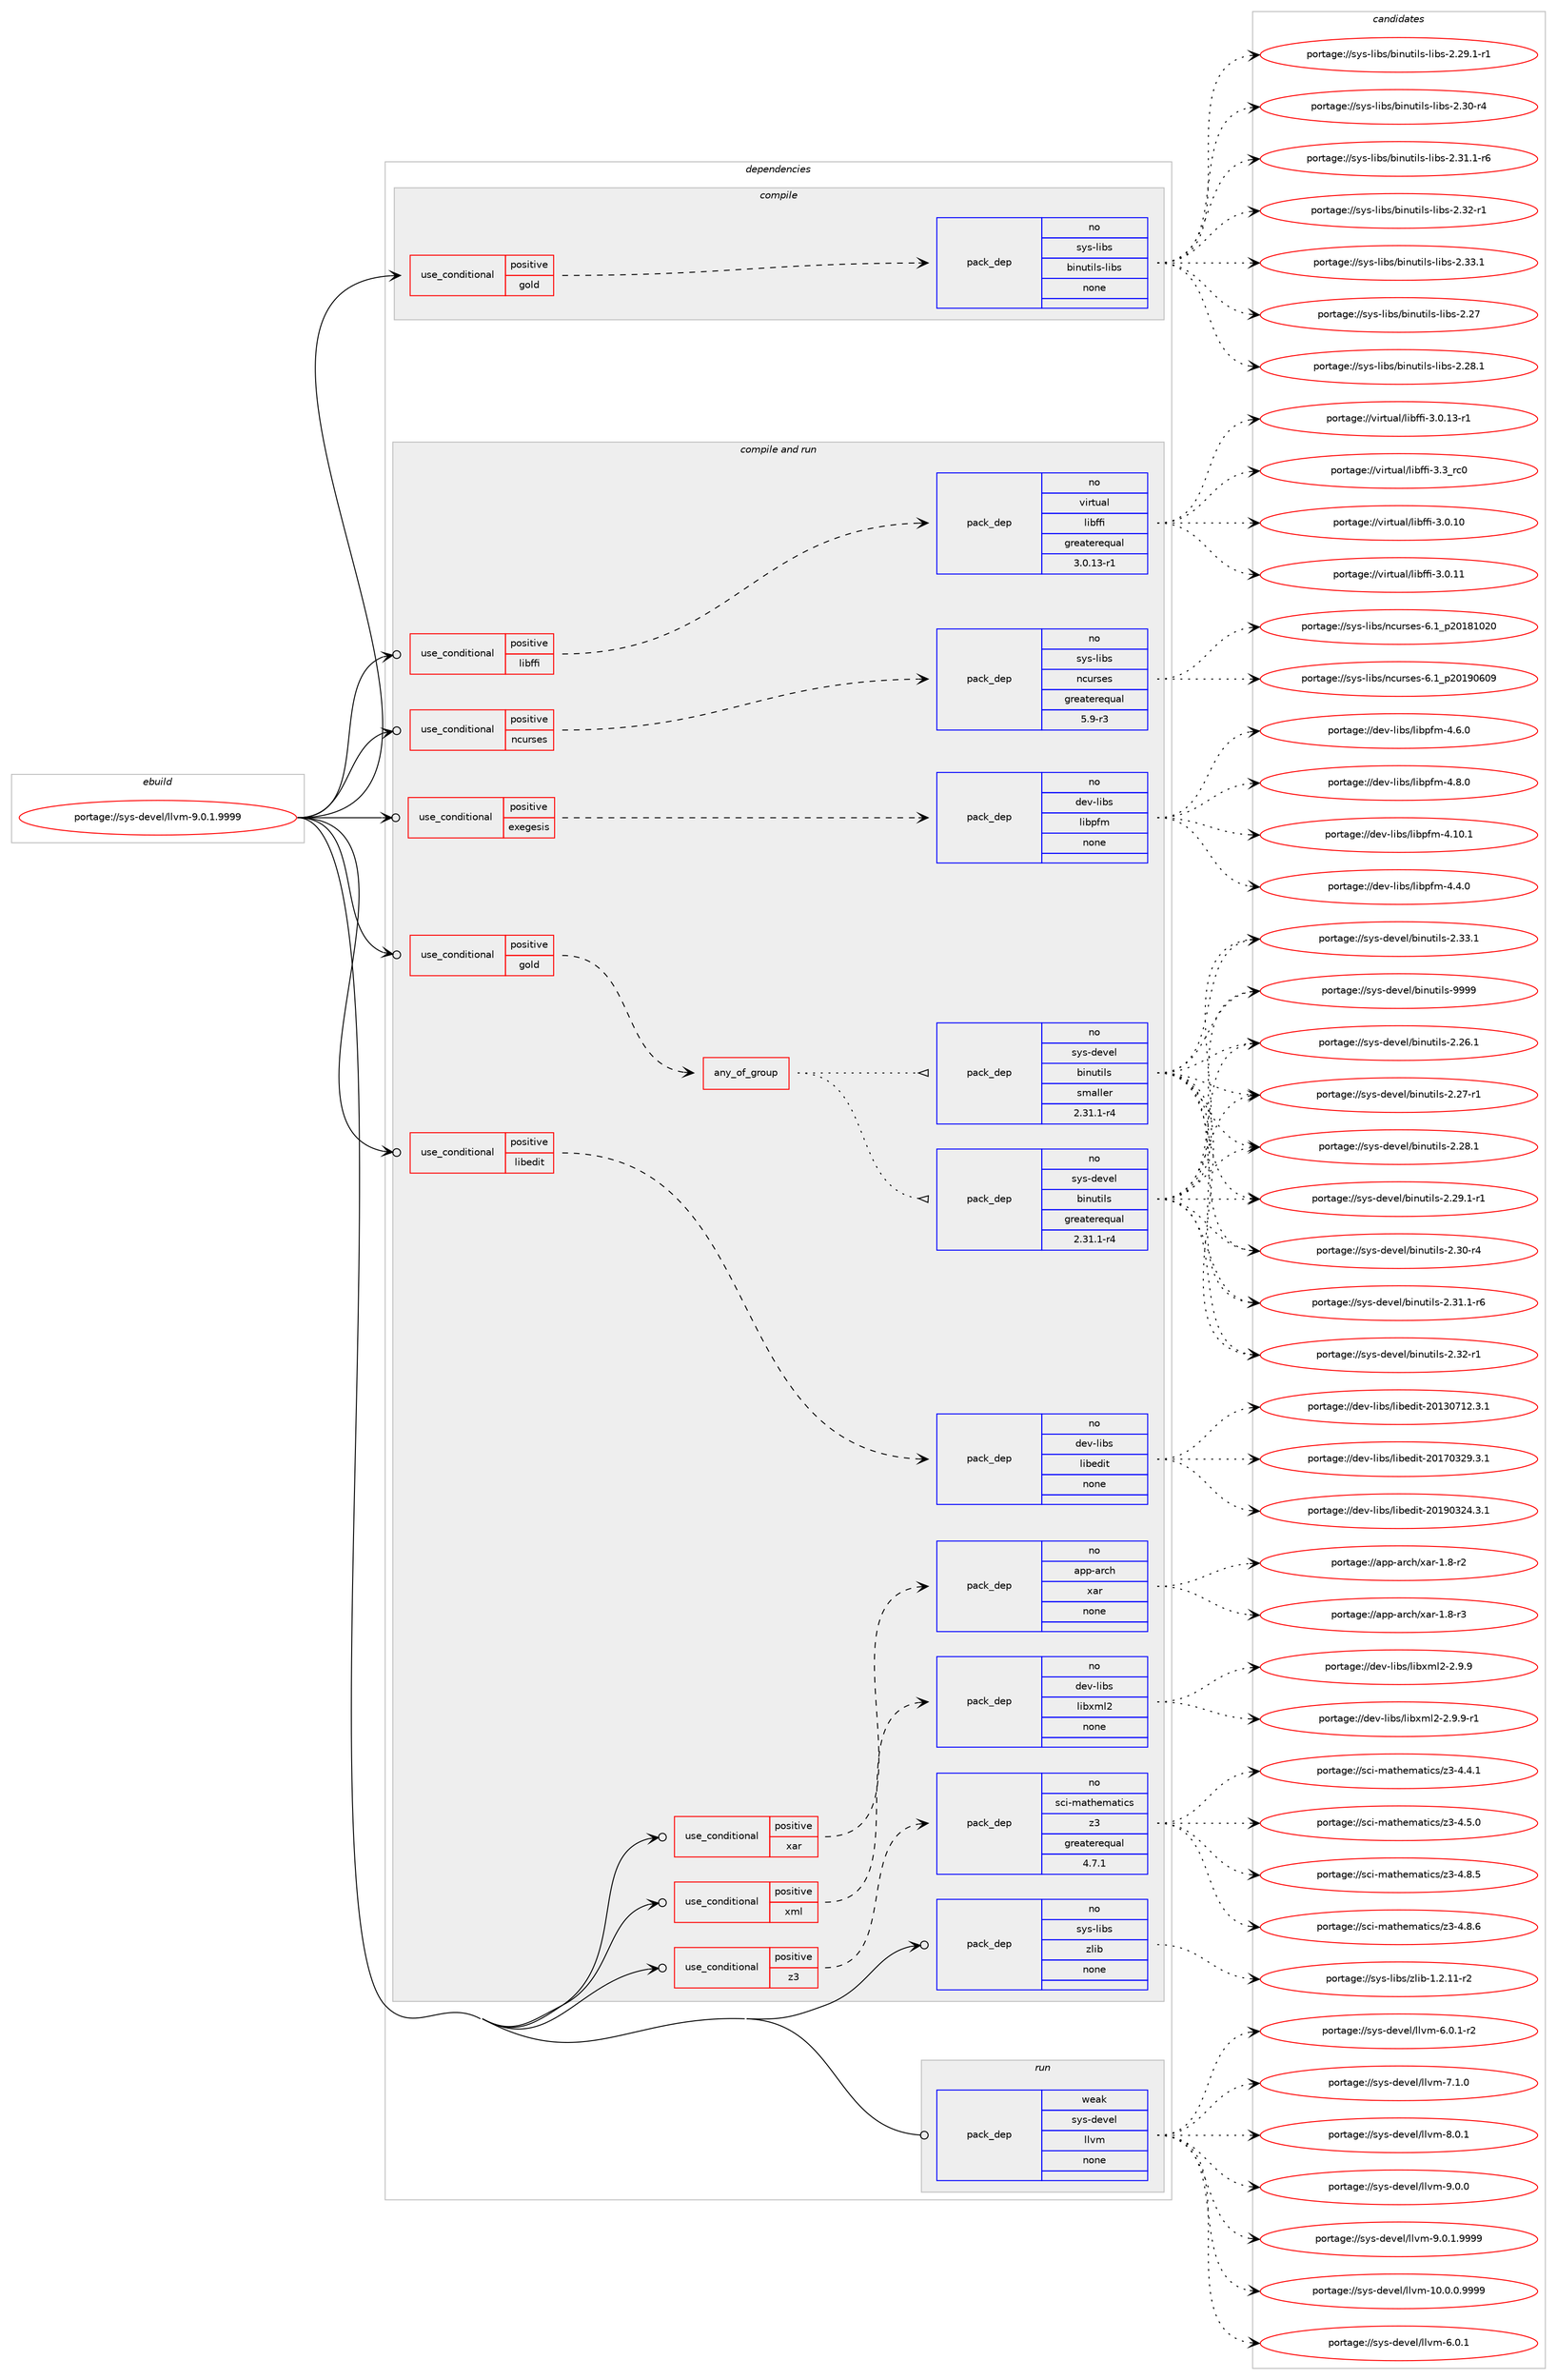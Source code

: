 digraph prolog {

# *************
# Graph options
# *************

newrank=true;
concentrate=true;
compound=true;
graph [rankdir=LR,fontname=Helvetica,fontsize=10,ranksep=1.5];#, ranksep=2.5, nodesep=0.2];
edge  [arrowhead=vee];
node  [fontname=Helvetica,fontsize=10];

# **********
# The ebuild
# **********

subgraph cluster_leftcol {
color=gray;
rank=same;
label=<<i>ebuild</i>>;
id [label="portage://sys-devel/llvm-9.0.1.9999", color=red, width=4, href="../sys-devel/llvm-9.0.1.9999.svg"];
}

# ****************
# The dependencies
# ****************

subgraph cluster_midcol {
color=gray;
label=<<i>dependencies</i>>;
subgraph cluster_compile {
fillcolor="#eeeeee";
style=filled;
label=<<i>compile</i>>;
subgraph cond102644 {
dependency424009 [label=<<TABLE BORDER="0" CELLBORDER="1" CELLSPACING="0" CELLPADDING="4"><TR><TD ROWSPAN="3" CELLPADDING="10">use_conditional</TD></TR><TR><TD>positive</TD></TR><TR><TD>gold</TD></TR></TABLE>>, shape=none, color=red];
subgraph pack314281 {
dependency424010 [label=<<TABLE BORDER="0" CELLBORDER="1" CELLSPACING="0" CELLPADDING="4" WIDTH="220"><TR><TD ROWSPAN="6" CELLPADDING="30">pack_dep</TD></TR><TR><TD WIDTH="110">no</TD></TR><TR><TD>sys-libs</TD></TR><TR><TD>binutils-libs</TD></TR><TR><TD>none</TD></TR><TR><TD></TD></TR></TABLE>>, shape=none, color=blue];
}
dependency424009:e -> dependency424010:w [weight=20,style="dashed",arrowhead="vee"];
}
id:e -> dependency424009:w [weight=20,style="solid",arrowhead="vee"];
}
subgraph cluster_compileandrun {
fillcolor="#eeeeee";
style=filled;
label=<<i>compile and run</i>>;
subgraph cond102645 {
dependency424011 [label=<<TABLE BORDER="0" CELLBORDER="1" CELLSPACING="0" CELLPADDING="4"><TR><TD ROWSPAN="3" CELLPADDING="10">use_conditional</TD></TR><TR><TD>positive</TD></TR><TR><TD>exegesis</TD></TR></TABLE>>, shape=none, color=red];
subgraph pack314282 {
dependency424012 [label=<<TABLE BORDER="0" CELLBORDER="1" CELLSPACING="0" CELLPADDING="4" WIDTH="220"><TR><TD ROWSPAN="6" CELLPADDING="30">pack_dep</TD></TR><TR><TD WIDTH="110">no</TD></TR><TR><TD>dev-libs</TD></TR><TR><TD>libpfm</TD></TR><TR><TD>none</TD></TR><TR><TD></TD></TR></TABLE>>, shape=none, color=blue];
}
dependency424011:e -> dependency424012:w [weight=20,style="dashed",arrowhead="vee"];
}
id:e -> dependency424011:w [weight=20,style="solid",arrowhead="odotvee"];
subgraph cond102646 {
dependency424013 [label=<<TABLE BORDER="0" CELLBORDER="1" CELLSPACING="0" CELLPADDING="4"><TR><TD ROWSPAN="3" CELLPADDING="10">use_conditional</TD></TR><TR><TD>positive</TD></TR><TR><TD>gold</TD></TR></TABLE>>, shape=none, color=red];
subgraph any6849 {
dependency424014 [label=<<TABLE BORDER="0" CELLBORDER="1" CELLSPACING="0" CELLPADDING="4"><TR><TD CELLPADDING="10">any_of_group</TD></TR></TABLE>>, shape=none, color=red];subgraph pack314283 {
dependency424015 [label=<<TABLE BORDER="0" CELLBORDER="1" CELLSPACING="0" CELLPADDING="4" WIDTH="220"><TR><TD ROWSPAN="6" CELLPADDING="30">pack_dep</TD></TR><TR><TD WIDTH="110">no</TD></TR><TR><TD>sys-devel</TD></TR><TR><TD>binutils</TD></TR><TR><TD>greaterequal</TD></TR><TR><TD>2.31.1-r4</TD></TR></TABLE>>, shape=none, color=blue];
}
dependency424014:e -> dependency424015:w [weight=20,style="dotted",arrowhead="oinv"];
subgraph pack314284 {
dependency424016 [label=<<TABLE BORDER="0" CELLBORDER="1" CELLSPACING="0" CELLPADDING="4" WIDTH="220"><TR><TD ROWSPAN="6" CELLPADDING="30">pack_dep</TD></TR><TR><TD WIDTH="110">no</TD></TR><TR><TD>sys-devel</TD></TR><TR><TD>binutils</TD></TR><TR><TD>smaller</TD></TR><TR><TD>2.31.1-r4</TD></TR></TABLE>>, shape=none, color=blue];
}
dependency424014:e -> dependency424016:w [weight=20,style="dotted",arrowhead="oinv"];
}
dependency424013:e -> dependency424014:w [weight=20,style="dashed",arrowhead="vee"];
}
id:e -> dependency424013:w [weight=20,style="solid",arrowhead="odotvee"];
subgraph cond102647 {
dependency424017 [label=<<TABLE BORDER="0" CELLBORDER="1" CELLSPACING="0" CELLPADDING="4"><TR><TD ROWSPAN="3" CELLPADDING="10">use_conditional</TD></TR><TR><TD>positive</TD></TR><TR><TD>libedit</TD></TR></TABLE>>, shape=none, color=red];
subgraph pack314285 {
dependency424018 [label=<<TABLE BORDER="0" CELLBORDER="1" CELLSPACING="0" CELLPADDING="4" WIDTH="220"><TR><TD ROWSPAN="6" CELLPADDING="30">pack_dep</TD></TR><TR><TD WIDTH="110">no</TD></TR><TR><TD>dev-libs</TD></TR><TR><TD>libedit</TD></TR><TR><TD>none</TD></TR><TR><TD></TD></TR></TABLE>>, shape=none, color=blue];
}
dependency424017:e -> dependency424018:w [weight=20,style="dashed",arrowhead="vee"];
}
id:e -> dependency424017:w [weight=20,style="solid",arrowhead="odotvee"];
subgraph cond102648 {
dependency424019 [label=<<TABLE BORDER="0" CELLBORDER="1" CELLSPACING="0" CELLPADDING="4"><TR><TD ROWSPAN="3" CELLPADDING="10">use_conditional</TD></TR><TR><TD>positive</TD></TR><TR><TD>libffi</TD></TR></TABLE>>, shape=none, color=red];
subgraph pack314286 {
dependency424020 [label=<<TABLE BORDER="0" CELLBORDER="1" CELLSPACING="0" CELLPADDING="4" WIDTH="220"><TR><TD ROWSPAN="6" CELLPADDING="30">pack_dep</TD></TR><TR><TD WIDTH="110">no</TD></TR><TR><TD>virtual</TD></TR><TR><TD>libffi</TD></TR><TR><TD>greaterequal</TD></TR><TR><TD>3.0.13-r1</TD></TR></TABLE>>, shape=none, color=blue];
}
dependency424019:e -> dependency424020:w [weight=20,style="dashed",arrowhead="vee"];
}
id:e -> dependency424019:w [weight=20,style="solid",arrowhead="odotvee"];
subgraph cond102649 {
dependency424021 [label=<<TABLE BORDER="0" CELLBORDER="1" CELLSPACING="0" CELLPADDING="4"><TR><TD ROWSPAN="3" CELLPADDING="10">use_conditional</TD></TR><TR><TD>positive</TD></TR><TR><TD>ncurses</TD></TR></TABLE>>, shape=none, color=red];
subgraph pack314287 {
dependency424022 [label=<<TABLE BORDER="0" CELLBORDER="1" CELLSPACING="0" CELLPADDING="4" WIDTH="220"><TR><TD ROWSPAN="6" CELLPADDING="30">pack_dep</TD></TR><TR><TD WIDTH="110">no</TD></TR><TR><TD>sys-libs</TD></TR><TR><TD>ncurses</TD></TR><TR><TD>greaterequal</TD></TR><TR><TD>5.9-r3</TD></TR></TABLE>>, shape=none, color=blue];
}
dependency424021:e -> dependency424022:w [weight=20,style="dashed",arrowhead="vee"];
}
id:e -> dependency424021:w [weight=20,style="solid",arrowhead="odotvee"];
subgraph cond102650 {
dependency424023 [label=<<TABLE BORDER="0" CELLBORDER="1" CELLSPACING="0" CELLPADDING="4"><TR><TD ROWSPAN="3" CELLPADDING="10">use_conditional</TD></TR><TR><TD>positive</TD></TR><TR><TD>xar</TD></TR></TABLE>>, shape=none, color=red];
subgraph pack314288 {
dependency424024 [label=<<TABLE BORDER="0" CELLBORDER="1" CELLSPACING="0" CELLPADDING="4" WIDTH="220"><TR><TD ROWSPAN="6" CELLPADDING="30">pack_dep</TD></TR><TR><TD WIDTH="110">no</TD></TR><TR><TD>app-arch</TD></TR><TR><TD>xar</TD></TR><TR><TD>none</TD></TR><TR><TD></TD></TR></TABLE>>, shape=none, color=blue];
}
dependency424023:e -> dependency424024:w [weight=20,style="dashed",arrowhead="vee"];
}
id:e -> dependency424023:w [weight=20,style="solid",arrowhead="odotvee"];
subgraph cond102651 {
dependency424025 [label=<<TABLE BORDER="0" CELLBORDER="1" CELLSPACING="0" CELLPADDING="4"><TR><TD ROWSPAN="3" CELLPADDING="10">use_conditional</TD></TR><TR><TD>positive</TD></TR><TR><TD>xml</TD></TR></TABLE>>, shape=none, color=red];
subgraph pack314289 {
dependency424026 [label=<<TABLE BORDER="0" CELLBORDER="1" CELLSPACING="0" CELLPADDING="4" WIDTH="220"><TR><TD ROWSPAN="6" CELLPADDING="30">pack_dep</TD></TR><TR><TD WIDTH="110">no</TD></TR><TR><TD>dev-libs</TD></TR><TR><TD>libxml2</TD></TR><TR><TD>none</TD></TR><TR><TD></TD></TR></TABLE>>, shape=none, color=blue];
}
dependency424025:e -> dependency424026:w [weight=20,style="dashed",arrowhead="vee"];
}
id:e -> dependency424025:w [weight=20,style="solid",arrowhead="odotvee"];
subgraph cond102652 {
dependency424027 [label=<<TABLE BORDER="0" CELLBORDER="1" CELLSPACING="0" CELLPADDING="4"><TR><TD ROWSPAN="3" CELLPADDING="10">use_conditional</TD></TR><TR><TD>positive</TD></TR><TR><TD>z3</TD></TR></TABLE>>, shape=none, color=red];
subgraph pack314290 {
dependency424028 [label=<<TABLE BORDER="0" CELLBORDER="1" CELLSPACING="0" CELLPADDING="4" WIDTH="220"><TR><TD ROWSPAN="6" CELLPADDING="30">pack_dep</TD></TR><TR><TD WIDTH="110">no</TD></TR><TR><TD>sci-mathematics</TD></TR><TR><TD>z3</TD></TR><TR><TD>greaterequal</TD></TR><TR><TD>4.7.1</TD></TR></TABLE>>, shape=none, color=blue];
}
dependency424027:e -> dependency424028:w [weight=20,style="dashed",arrowhead="vee"];
}
id:e -> dependency424027:w [weight=20,style="solid",arrowhead="odotvee"];
subgraph pack314291 {
dependency424029 [label=<<TABLE BORDER="0" CELLBORDER="1" CELLSPACING="0" CELLPADDING="4" WIDTH="220"><TR><TD ROWSPAN="6" CELLPADDING="30">pack_dep</TD></TR><TR><TD WIDTH="110">no</TD></TR><TR><TD>sys-libs</TD></TR><TR><TD>zlib</TD></TR><TR><TD>none</TD></TR><TR><TD></TD></TR></TABLE>>, shape=none, color=blue];
}
id:e -> dependency424029:w [weight=20,style="solid",arrowhead="odotvee"];
}
subgraph cluster_run {
fillcolor="#eeeeee";
style=filled;
label=<<i>run</i>>;
subgraph pack314292 {
dependency424030 [label=<<TABLE BORDER="0" CELLBORDER="1" CELLSPACING="0" CELLPADDING="4" WIDTH="220"><TR><TD ROWSPAN="6" CELLPADDING="30">pack_dep</TD></TR><TR><TD WIDTH="110">weak</TD></TR><TR><TD>sys-devel</TD></TR><TR><TD>llvm</TD></TR><TR><TD>none</TD></TR><TR><TD></TD></TR></TABLE>>, shape=none, color=blue];
}
id:e -> dependency424030:w [weight=20,style="solid",arrowhead="odot"];
}
}

# **************
# The candidates
# **************

subgraph cluster_choices {
rank=same;
color=gray;
label=<<i>candidates</i>>;

subgraph choice314281 {
color=black;
nodesep=1;
choiceportage1151211154510810598115479810511011711610510811545108105981154550465055 [label="portage://sys-libs/binutils-libs-2.27", color=red, width=4,href="../sys-libs/binutils-libs-2.27.svg"];
choiceportage11512111545108105981154798105110117116105108115451081059811545504650564649 [label="portage://sys-libs/binutils-libs-2.28.1", color=red, width=4,href="../sys-libs/binutils-libs-2.28.1.svg"];
choiceportage115121115451081059811547981051101171161051081154510810598115455046505746494511449 [label="portage://sys-libs/binutils-libs-2.29.1-r1", color=red, width=4,href="../sys-libs/binutils-libs-2.29.1-r1.svg"];
choiceportage11512111545108105981154798105110117116105108115451081059811545504651484511452 [label="portage://sys-libs/binutils-libs-2.30-r4", color=red, width=4,href="../sys-libs/binutils-libs-2.30-r4.svg"];
choiceportage115121115451081059811547981051101171161051081154510810598115455046514946494511454 [label="portage://sys-libs/binutils-libs-2.31.1-r6", color=red, width=4,href="../sys-libs/binutils-libs-2.31.1-r6.svg"];
choiceportage11512111545108105981154798105110117116105108115451081059811545504651504511449 [label="portage://sys-libs/binutils-libs-2.32-r1", color=red, width=4,href="../sys-libs/binutils-libs-2.32-r1.svg"];
choiceportage11512111545108105981154798105110117116105108115451081059811545504651514649 [label="portage://sys-libs/binutils-libs-2.33.1", color=red, width=4,href="../sys-libs/binutils-libs-2.33.1.svg"];
dependency424010:e -> choiceportage1151211154510810598115479810511011711610510811545108105981154550465055:w [style=dotted,weight="100"];
dependency424010:e -> choiceportage11512111545108105981154798105110117116105108115451081059811545504650564649:w [style=dotted,weight="100"];
dependency424010:e -> choiceportage115121115451081059811547981051101171161051081154510810598115455046505746494511449:w [style=dotted,weight="100"];
dependency424010:e -> choiceportage11512111545108105981154798105110117116105108115451081059811545504651484511452:w [style=dotted,weight="100"];
dependency424010:e -> choiceportage115121115451081059811547981051101171161051081154510810598115455046514946494511454:w [style=dotted,weight="100"];
dependency424010:e -> choiceportage11512111545108105981154798105110117116105108115451081059811545504651504511449:w [style=dotted,weight="100"];
dependency424010:e -> choiceportage11512111545108105981154798105110117116105108115451081059811545504651514649:w [style=dotted,weight="100"];
}
subgraph choice314282 {
color=black;
nodesep=1;
choiceportage1001011184510810598115471081059811210210945524649484649 [label="portage://dev-libs/libpfm-4.10.1", color=red, width=4,href="../dev-libs/libpfm-4.10.1.svg"];
choiceportage10010111845108105981154710810598112102109455246524648 [label="portage://dev-libs/libpfm-4.4.0", color=red, width=4,href="../dev-libs/libpfm-4.4.0.svg"];
choiceportage10010111845108105981154710810598112102109455246544648 [label="portage://dev-libs/libpfm-4.6.0", color=red, width=4,href="../dev-libs/libpfm-4.6.0.svg"];
choiceportage10010111845108105981154710810598112102109455246564648 [label="portage://dev-libs/libpfm-4.8.0", color=red, width=4,href="../dev-libs/libpfm-4.8.0.svg"];
dependency424012:e -> choiceportage1001011184510810598115471081059811210210945524649484649:w [style=dotted,weight="100"];
dependency424012:e -> choiceportage10010111845108105981154710810598112102109455246524648:w [style=dotted,weight="100"];
dependency424012:e -> choiceportage10010111845108105981154710810598112102109455246544648:w [style=dotted,weight="100"];
dependency424012:e -> choiceportage10010111845108105981154710810598112102109455246564648:w [style=dotted,weight="100"];
}
subgraph choice314283 {
color=black;
nodesep=1;
choiceportage11512111545100101118101108479810511011711610510811545504650544649 [label="portage://sys-devel/binutils-2.26.1", color=red, width=4,href="../sys-devel/binutils-2.26.1.svg"];
choiceportage11512111545100101118101108479810511011711610510811545504650554511449 [label="portage://sys-devel/binutils-2.27-r1", color=red, width=4,href="../sys-devel/binutils-2.27-r1.svg"];
choiceportage11512111545100101118101108479810511011711610510811545504650564649 [label="portage://sys-devel/binutils-2.28.1", color=red, width=4,href="../sys-devel/binutils-2.28.1.svg"];
choiceportage115121115451001011181011084798105110117116105108115455046505746494511449 [label="portage://sys-devel/binutils-2.29.1-r1", color=red, width=4,href="../sys-devel/binutils-2.29.1-r1.svg"];
choiceportage11512111545100101118101108479810511011711610510811545504651484511452 [label="portage://sys-devel/binutils-2.30-r4", color=red, width=4,href="../sys-devel/binutils-2.30-r4.svg"];
choiceportage115121115451001011181011084798105110117116105108115455046514946494511454 [label="portage://sys-devel/binutils-2.31.1-r6", color=red, width=4,href="../sys-devel/binutils-2.31.1-r6.svg"];
choiceportage11512111545100101118101108479810511011711610510811545504651504511449 [label="portage://sys-devel/binutils-2.32-r1", color=red, width=4,href="../sys-devel/binutils-2.32-r1.svg"];
choiceportage11512111545100101118101108479810511011711610510811545504651514649 [label="portage://sys-devel/binutils-2.33.1", color=red, width=4,href="../sys-devel/binutils-2.33.1.svg"];
choiceportage1151211154510010111810110847981051101171161051081154557575757 [label="portage://sys-devel/binutils-9999", color=red, width=4,href="../sys-devel/binutils-9999.svg"];
dependency424015:e -> choiceportage11512111545100101118101108479810511011711610510811545504650544649:w [style=dotted,weight="100"];
dependency424015:e -> choiceportage11512111545100101118101108479810511011711610510811545504650554511449:w [style=dotted,weight="100"];
dependency424015:e -> choiceportage11512111545100101118101108479810511011711610510811545504650564649:w [style=dotted,weight="100"];
dependency424015:e -> choiceportage115121115451001011181011084798105110117116105108115455046505746494511449:w [style=dotted,weight="100"];
dependency424015:e -> choiceportage11512111545100101118101108479810511011711610510811545504651484511452:w [style=dotted,weight="100"];
dependency424015:e -> choiceportage115121115451001011181011084798105110117116105108115455046514946494511454:w [style=dotted,weight="100"];
dependency424015:e -> choiceportage11512111545100101118101108479810511011711610510811545504651504511449:w [style=dotted,weight="100"];
dependency424015:e -> choiceportage11512111545100101118101108479810511011711610510811545504651514649:w [style=dotted,weight="100"];
dependency424015:e -> choiceportage1151211154510010111810110847981051101171161051081154557575757:w [style=dotted,weight="100"];
}
subgraph choice314284 {
color=black;
nodesep=1;
choiceportage11512111545100101118101108479810511011711610510811545504650544649 [label="portage://sys-devel/binutils-2.26.1", color=red, width=4,href="../sys-devel/binutils-2.26.1.svg"];
choiceportage11512111545100101118101108479810511011711610510811545504650554511449 [label="portage://sys-devel/binutils-2.27-r1", color=red, width=4,href="../sys-devel/binutils-2.27-r1.svg"];
choiceportage11512111545100101118101108479810511011711610510811545504650564649 [label="portage://sys-devel/binutils-2.28.1", color=red, width=4,href="../sys-devel/binutils-2.28.1.svg"];
choiceportage115121115451001011181011084798105110117116105108115455046505746494511449 [label="portage://sys-devel/binutils-2.29.1-r1", color=red, width=4,href="../sys-devel/binutils-2.29.1-r1.svg"];
choiceportage11512111545100101118101108479810511011711610510811545504651484511452 [label="portage://sys-devel/binutils-2.30-r4", color=red, width=4,href="../sys-devel/binutils-2.30-r4.svg"];
choiceportage115121115451001011181011084798105110117116105108115455046514946494511454 [label="portage://sys-devel/binutils-2.31.1-r6", color=red, width=4,href="../sys-devel/binutils-2.31.1-r6.svg"];
choiceportage11512111545100101118101108479810511011711610510811545504651504511449 [label="portage://sys-devel/binutils-2.32-r1", color=red, width=4,href="../sys-devel/binutils-2.32-r1.svg"];
choiceportage11512111545100101118101108479810511011711610510811545504651514649 [label="portage://sys-devel/binutils-2.33.1", color=red, width=4,href="../sys-devel/binutils-2.33.1.svg"];
choiceportage1151211154510010111810110847981051101171161051081154557575757 [label="portage://sys-devel/binutils-9999", color=red, width=4,href="../sys-devel/binutils-9999.svg"];
dependency424016:e -> choiceportage11512111545100101118101108479810511011711610510811545504650544649:w [style=dotted,weight="100"];
dependency424016:e -> choiceportage11512111545100101118101108479810511011711610510811545504650554511449:w [style=dotted,weight="100"];
dependency424016:e -> choiceportage11512111545100101118101108479810511011711610510811545504650564649:w [style=dotted,weight="100"];
dependency424016:e -> choiceportage115121115451001011181011084798105110117116105108115455046505746494511449:w [style=dotted,weight="100"];
dependency424016:e -> choiceportage11512111545100101118101108479810511011711610510811545504651484511452:w [style=dotted,weight="100"];
dependency424016:e -> choiceportage115121115451001011181011084798105110117116105108115455046514946494511454:w [style=dotted,weight="100"];
dependency424016:e -> choiceportage11512111545100101118101108479810511011711610510811545504651504511449:w [style=dotted,weight="100"];
dependency424016:e -> choiceportage11512111545100101118101108479810511011711610510811545504651514649:w [style=dotted,weight="100"];
dependency424016:e -> choiceportage1151211154510010111810110847981051101171161051081154557575757:w [style=dotted,weight="100"];
}
subgraph choice314285 {
color=black;
nodesep=1;
choiceportage1001011184510810598115471081059810110010511645504849514855495046514649 [label="portage://dev-libs/libedit-20130712.3.1", color=red, width=4,href="../dev-libs/libedit-20130712.3.1.svg"];
choiceportage1001011184510810598115471081059810110010511645504849554851505746514649 [label="portage://dev-libs/libedit-20170329.3.1", color=red, width=4,href="../dev-libs/libedit-20170329.3.1.svg"];
choiceportage1001011184510810598115471081059810110010511645504849574851505246514649 [label="portage://dev-libs/libedit-20190324.3.1", color=red, width=4,href="../dev-libs/libedit-20190324.3.1.svg"];
dependency424018:e -> choiceportage1001011184510810598115471081059810110010511645504849514855495046514649:w [style=dotted,weight="100"];
dependency424018:e -> choiceportage1001011184510810598115471081059810110010511645504849554851505746514649:w [style=dotted,weight="100"];
dependency424018:e -> choiceportage1001011184510810598115471081059810110010511645504849574851505246514649:w [style=dotted,weight="100"];
}
subgraph choice314286 {
color=black;
nodesep=1;
choiceportage11810511411611797108471081059810210210545514648464948 [label="portage://virtual/libffi-3.0.10", color=red, width=4,href="../virtual/libffi-3.0.10.svg"];
choiceportage11810511411611797108471081059810210210545514648464949 [label="portage://virtual/libffi-3.0.11", color=red, width=4,href="../virtual/libffi-3.0.11.svg"];
choiceportage118105114116117971084710810598102102105455146484649514511449 [label="portage://virtual/libffi-3.0.13-r1", color=red, width=4,href="../virtual/libffi-3.0.13-r1.svg"];
choiceportage11810511411611797108471081059810210210545514651951149948 [label="portage://virtual/libffi-3.3_rc0", color=red, width=4,href="../virtual/libffi-3.3_rc0.svg"];
dependency424020:e -> choiceportage11810511411611797108471081059810210210545514648464948:w [style=dotted,weight="100"];
dependency424020:e -> choiceportage11810511411611797108471081059810210210545514648464949:w [style=dotted,weight="100"];
dependency424020:e -> choiceportage118105114116117971084710810598102102105455146484649514511449:w [style=dotted,weight="100"];
dependency424020:e -> choiceportage11810511411611797108471081059810210210545514651951149948:w [style=dotted,weight="100"];
}
subgraph choice314287 {
color=black;
nodesep=1;
choiceportage1151211154510810598115471109911711411510111545544649951125048495649485048 [label="portage://sys-libs/ncurses-6.1_p20181020", color=red, width=4,href="../sys-libs/ncurses-6.1_p20181020.svg"];
choiceportage1151211154510810598115471109911711411510111545544649951125048495748544857 [label="portage://sys-libs/ncurses-6.1_p20190609", color=red, width=4,href="../sys-libs/ncurses-6.1_p20190609.svg"];
dependency424022:e -> choiceportage1151211154510810598115471109911711411510111545544649951125048495649485048:w [style=dotted,weight="100"];
dependency424022:e -> choiceportage1151211154510810598115471109911711411510111545544649951125048495748544857:w [style=dotted,weight="100"];
}
subgraph choice314288 {
color=black;
nodesep=1;
choiceportage971121124597114991044712097114454946564511450 [label="portage://app-arch/xar-1.8-r2", color=red, width=4,href="../app-arch/xar-1.8-r2.svg"];
choiceportage971121124597114991044712097114454946564511451 [label="portage://app-arch/xar-1.8-r3", color=red, width=4,href="../app-arch/xar-1.8-r3.svg"];
dependency424024:e -> choiceportage971121124597114991044712097114454946564511450:w [style=dotted,weight="100"];
dependency424024:e -> choiceportage971121124597114991044712097114454946564511451:w [style=dotted,weight="100"];
}
subgraph choice314289 {
color=black;
nodesep=1;
choiceportage1001011184510810598115471081059812010910850455046574657 [label="portage://dev-libs/libxml2-2.9.9", color=red, width=4,href="../dev-libs/libxml2-2.9.9.svg"];
choiceportage10010111845108105981154710810598120109108504550465746574511449 [label="portage://dev-libs/libxml2-2.9.9-r1", color=red, width=4,href="../dev-libs/libxml2-2.9.9-r1.svg"];
dependency424026:e -> choiceportage1001011184510810598115471081059812010910850455046574657:w [style=dotted,weight="100"];
dependency424026:e -> choiceportage10010111845108105981154710810598120109108504550465746574511449:w [style=dotted,weight="100"];
}
subgraph choice314290 {
color=black;
nodesep=1;
choiceportage11599105451099711610410110997116105991154712251455246524649 [label="portage://sci-mathematics/z3-4.4.1", color=red, width=4,href="../sci-mathematics/z3-4.4.1.svg"];
choiceportage11599105451099711610410110997116105991154712251455246534648 [label="portage://sci-mathematics/z3-4.5.0", color=red, width=4,href="../sci-mathematics/z3-4.5.0.svg"];
choiceportage11599105451099711610410110997116105991154712251455246564653 [label="portage://sci-mathematics/z3-4.8.5", color=red, width=4,href="../sci-mathematics/z3-4.8.5.svg"];
choiceportage11599105451099711610410110997116105991154712251455246564654 [label="portage://sci-mathematics/z3-4.8.6", color=red, width=4,href="../sci-mathematics/z3-4.8.6.svg"];
dependency424028:e -> choiceportage11599105451099711610410110997116105991154712251455246524649:w [style=dotted,weight="100"];
dependency424028:e -> choiceportage11599105451099711610410110997116105991154712251455246534648:w [style=dotted,weight="100"];
dependency424028:e -> choiceportage11599105451099711610410110997116105991154712251455246564653:w [style=dotted,weight="100"];
dependency424028:e -> choiceportage11599105451099711610410110997116105991154712251455246564654:w [style=dotted,weight="100"];
}
subgraph choice314291 {
color=black;
nodesep=1;
choiceportage11512111545108105981154712210810598454946504649494511450 [label="portage://sys-libs/zlib-1.2.11-r2", color=red, width=4,href="../sys-libs/zlib-1.2.11-r2.svg"];
dependency424029:e -> choiceportage11512111545108105981154712210810598454946504649494511450:w [style=dotted,weight="100"];
}
subgraph choice314292 {
color=black;
nodesep=1;
choiceportage1151211154510010111810110847108108118109454948464846484657575757 [label="portage://sys-devel/llvm-10.0.0.9999", color=red, width=4,href="../sys-devel/llvm-10.0.0.9999.svg"];
choiceportage1151211154510010111810110847108108118109455446484649 [label="portage://sys-devel/llvm-6.0.1", color=red, width=4,href="../sys-devel/llvm-6.0.1.svg"];
choiceportage11512111545100101118101108471081081181094554464846494511450 [label="portage://sys-devel/llvm-6.0.1-r2", color=red, width=4,href="../sys-devel/llvm-6.0.1-r2.svg"];
choiceportage1151211154510010111810110847108108118109455546494648 [label="portage://sys-devel/llvm-7.1.0", color=red, width=4,href="../sys-devel/llvm-7.1.0.svg"];
choiceportage1151211154510010111810110847108108118109455646484649 [label="portage://sys-devel/llvm-8.0.1", color=red, width=4,href="../sys-devel/llvm-8.0.1.svg"];
choiceportage1151211154510010111810110847108108118109455746484648 [label="portage://sys-devel/llvm-9.0.0", color=red, width=4,href="../sys-devel/llvm-9.0.0.svg"];
choiceportage11512111545100101118101108471081081181094557464846494657575757 [label="portage://sys-devel/llvm-9.0.1.9999", color=red, width=4,href="../sys-devel/llvm-9.0.1.9999.svg"];
dependency424030:e -> choiceportage1151211154510010111810110847108108118109454948464846484657575757:w [style=dotted,weight="100"];
dependency424030:e -> choiceportage1151211154510010111810110847108108118109455446484649:w [style=dotted,weight="100"];
dependency424030:e -> choiceportage11512111545100101118101108471081081181094554464846494511450:w [style=dotted,weight="100"];
dependency424030:e -> choiceportage1151211154510010111810110847108108118109455546494648:w [style=dotted,weight="100"];
dependency424030:e -> choiceportage1151211154510010111810110847108108118109455646484649:w [style=dotted,weight="100"];
dependency424030:e -> choiceportage1151211154510010111810110847108108118109455746484648:w [style=dotted,weight="100"];
dependency424030:e -> choiceportage11512111545100101118101108471081081181094557464846494657575757:w [style=dotted,weight="100"];
}
}

}
